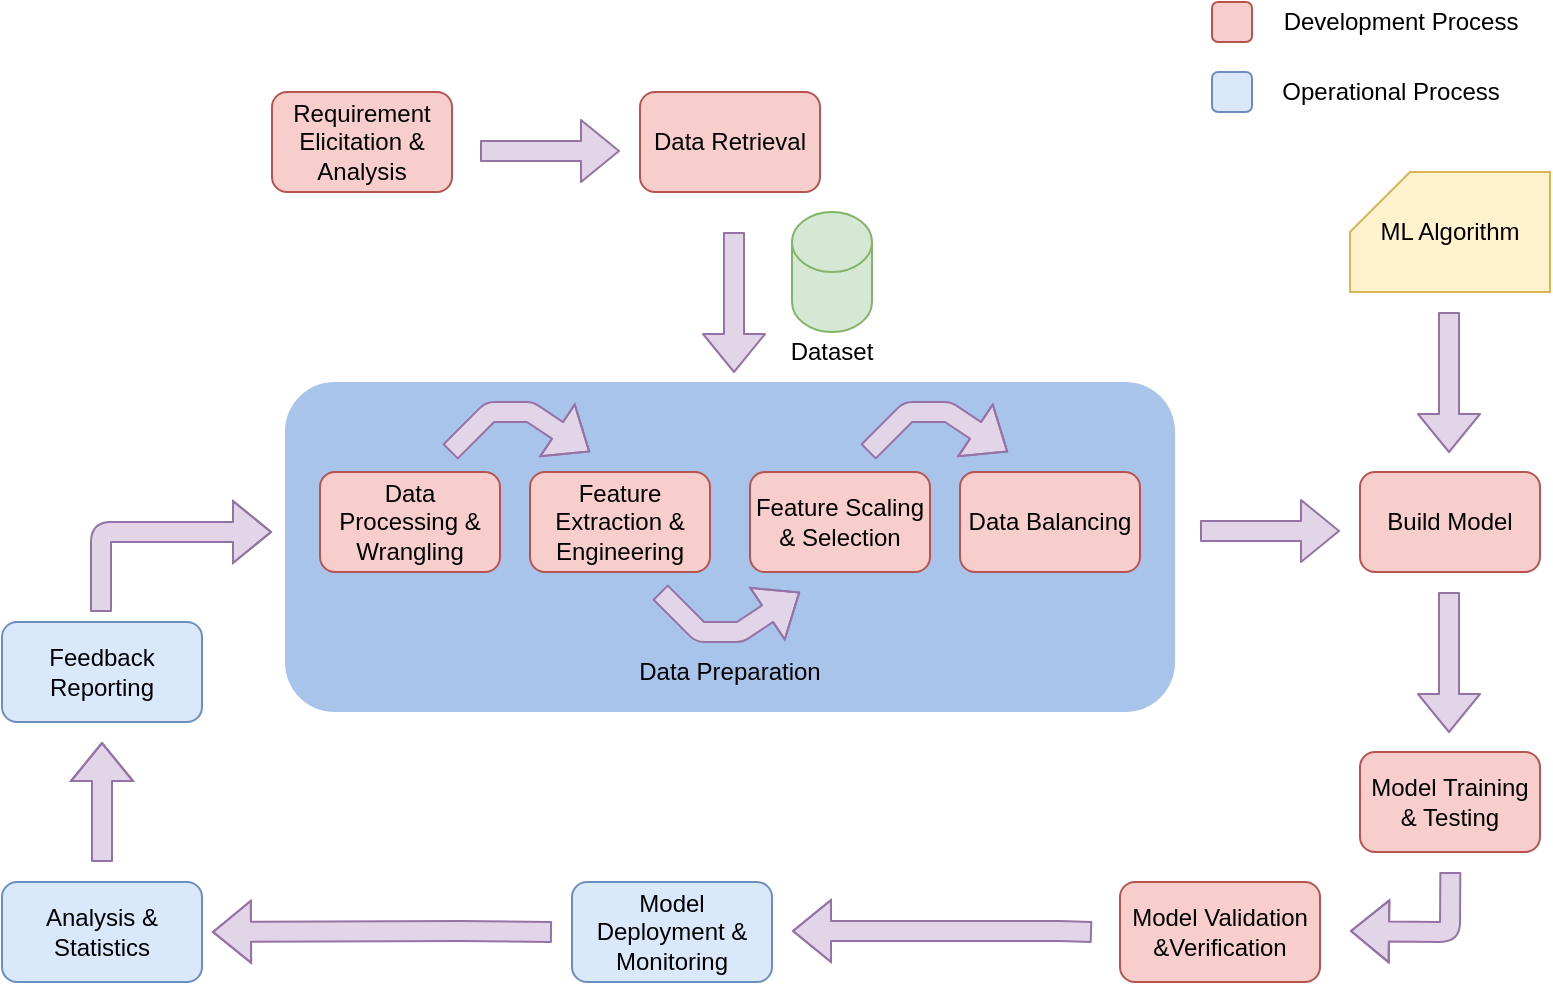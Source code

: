 <mxfile version="13.7.9" type="device"><diagram id="oL8ZStCAxjDnA_TGVMRn" name="Pagina-1"><mxGraphModel dx="1024" dy="584" grid="1" gridSize="10" guides="1" tooltips="1" connect="1" arrows="1" fold="1" page="1" pageScale="1" pageWidth="827" pageHeight="1169" math="0" shadow="0"><root><mxCell id="0"/><mxCell id="1" parent="0"/><mxCell id="K12frz5is2JRmtSUGlgT-23" value="" style="rounded=1;whiteSpace=wrap;html=1;fillColor=#A9C4EB;strokeColor=none;" parent="1" vertex="1"><mxGeometry x="176.5" y="225" width="445" height="165" as="geometry"/></mxCell><mxCell id="K12frz5is2JRmtSUGlgT-3" value="" style="shape=cylinder3;whiteSpace=wrap;html=1;boundedLbl=1;backgroundOutline=1;size=15;fillColor=#d5e8d4;strokeColor=#82b366;" parent="1" vertex="1"><mxGeometry x="430" y="140" width="40" height="60" as="geometry"/></mxCell><mxCell id="K12frz5is2JRmtSUGlgT-5" value="" style="shape=flexArrow;endArrow=classic;html=1;fillColor=#e1d5e7;strokeColor=#9673a6;" parent="1" edge="1"><mxGeometry width="50" height="50" relative="1" as="geometry"><mxPoint x="274" y="109.5" as="sourcePoint"/><mxPoint x="344" y="109.5" as="targetPoint"/></mxGeometry></mxCell><mxCell id="K12frz5is2JRmtSUGlgT-7" value="Data Retrieval" style="rounded=1;whiteSpace=wrap;html=1;fillColor=#f8cecc;strokeColor=#b85450;" parent="1" vertex="1"><mxGeometry x="354" y="80" width="90" height="50" as="geometry"/></mxCell><mxCell id="K12frz5is2JRmtSUGlgT-8" value="Dataset" style="text;html=1;strokeColor=none;fillColor=none;align=center;verticalAlign=middle;whiteSpace=wrap;rounded=0;" parent="1" vertex="1"><mxGeometry x="430" y="200" width="40" height="20" as="geometry"/></mxCell><mxCell id="K12frz5is2JRmtSUGlgT-10" value="Feature Scaling &amp;amp; Selection" style="rounded=1;whiteSpace=wrap;html=1;fillColor=#f8cecc;strokeColor=#b85450;" parent="1" vertex="1"><mxGeometry x="409" y="270" width="90" height="50" as="geometry"/></mxCell><mxCell id="K12frz5is2JRmtSUGlgT-11" value="Feature Extraction &amp;amp; Engineering" style="rounded=1;whiteSpace=wrap;html=1;fillColor=#f8cecc;strokeColor=#b85450;" parent="1" vertex="1"><mxGeometry x="299" y="270" width="90" height="50" as="geometry"/></mxCell><mxCell id="K12frz5is2JRmtSUGlgT-12" value="Data Processing &amp;amp; Wrangling" style="rounded=1;whiteSpace=wrap;html=1;fillColor=#f8cecc;strokeColor=#b85450;" parent="1" vertex="1"><mxGeometry x="194" y="270" width="90" height="50" as="geometry"/></mxCell><mxCell id="K12frz5is2JRmtSUGlgT-13" value="Data Balancing" style="rounded=1;whiteSpace=wrap;html=1;fillColor=#f8cecc;strokeColor=#b85450;" parent="1" vertex="1"><mxGeometry x="514" y="270" width="90" height="50" as="geometry"/></mxCell><mxCell id="K12frz5is2JRmtSUGlgT-19" value="" style="shape=flexArrow;endArrow=classic;html=1;fillColor=#e1d5e7;strokeColor=#9673a6;" parent="1" edge="1"><mxGeometry width="50" height="50" relative="1" as="geometry"><mxPoint x="364" y="330" as="sourcePoint"/><mxPoint x="434" y="330" as="targetPoint"/><Array as="points"><mxPoint x="384" y="350"/><mxPoint x="404" y="350"/></Array></mxGeometry></mxCell><mxCell id="K12frz5is2JRmtSUGlgT-21" value="" style="shape=flexArrow;endArrow=classic;html=1;fillColor=#e1d5e7;strokeColor=#9673a6;" parent="1" edge="1"><mxGeometry width="50" height="50" relative="1" as="geometry"><mxPoint x="468" y="260" as="sourcePoint"/><mxPoint x="538" y="260" as="targetPoint"/><Array as="points"><mxPoint x="488" y="240"/><mxPoint x="508" y="240"/></Array></mxGeometry></mxCell><mxCell id="K12frz5is2JRmtSUGlgT-24" value="" style="shape=flexArrow;endArrow=classic;html=1;fillColor=#e1d5e7;strokeColor=#9673a6;" parent="1" edge="1"><mxGeometry width="50" height="50" relative="1" as="geometry"><mxPoint x="401" y="150" as="sourcePoint"/><mxPoint x="401" y="220.5" as="targetPoint"/></mxGeometry></mxCell><mxCell id="K12frz5is2JRmtSUGlgT-25" value="Data Preparation" style="text;html=1;strokeColor=none;fillColor=none;align=center;verticalAlign=middle;whiteSpace=wrap;rounded=0;" parent="1" vertex="1"><mxGeometry x="234" y="360" width="330" height="20" as="geometry"/></mxCell><mxCell id="K12frz5is2JRmtSUGlgT-26" value="Build Model" style="rounded=1;whiteSpace=wrap;html=1;fillColor=#f8cecc;strokeColor=#b85450;" parent="1" vertex="1"><mxGeometry x="714" y="270" width="90" height="50" as="geometry"/></mxCell><mxCell id="K12frz5is2JRmtSUGlgT-27" value="" style="shape=flexArrow;endArrow=classic;html=1;fillColor=#e1d5e7;strokeColor=#9673a6;" parent="1" edge="1"><mxGeometry width="50" height="50" relative="1" as="geometry"><mxPoint x="634" y="299.5" as="sourcePoint"/><mxPoint x="704" y="299.5" as="targetPoint"/></mxGeometry></mxCell><mxCell id="K12frz5is2JRmtSUGlgT-28" value="ML Algorithm" style="shape=card;whiteSpace=wrap;html=1;fillColor=#fff2cc;strokeColor=#d6b656;" parent="1" vertex="1"><mxGeometry x="709" y="120" width="100" height="60" as="geometry"/></mxCell><mxCell id="K12frz5is2JRmtSUGlgT-29" value="" style="shape=flexArrow;endArrow=classic;html=1;fillColor=#e1d5e7;strokeColor=#9673a6;" parent="1" edge="1"><mxGeometry width="50" height="50" relative="1" as="geometry"><mxPoint x="758.5" y="190" as="sourcePoint"/><mxPoint x="758.5" y="260.5" as="targetPoint"/></mxGeometry></mxCell><mxCell id="K12frz5is2JRmtSUGlgT-30" value="Model Training &amp;amp; Testing" style="rounded=1;whiteSpace=wrap;html=1;fillColor=#f8cecc;strokeColor=#b85450;" parent="1" vertex="1"><mxGeometry x="714" y="410" width="90" height="50" as="geometry"/></mxCell><mxCell id="K12frz5is2JRmtSUGlgT-31" value="" style="shape=flexArrow;endArrow=classic;html=1;fillColor=#e1d5e7;strokeColor=#9673a6;" parent="1" edge="1"><mxGeometry width="50" height="50" relative="1" as="geometry"><mxPoint x="758.5" y="330" as="sourcePoint"/><mxPoint x="758.5" y="400.5" as="targetPoint"/></mxGeometry></mxCell><mxCell id="K12frz5is2JRmtSUGlgT-33" value="" style="shape=flexArrow;endArrow=classic;html=1;fillColor=#e1d5e7;strokeColor=#9673a6;" parent="1" edge="1"><mxGeometry width="50" height="50" relative="1" as="geometry"><mxPoint x="759.16" y="470" as="sourcePoint"/><mxPoint x="709" y="499.5" as="targetPoint"/><Array as="points"><mxPoint x="759" y="500"/></Array></mxGeometry></mxCell><mxCell id="udPb7zzb5xohwIrlQ9c6-2" value="Model Validation &amp;amp;Verification" style="rounded=1;whiteSpace=wrap;html=1;fillColor=#f8cecc;strokeColor=#b85450;" parent="1" vertex="1"><mxGeometry x="594" y="475" width="100" height="50" as="geometry"/></mxCell><mxCell id="udPb7zzb5xohwIrlQ9c6-4" value="Model Deployment &amp;amp; Monitoring" style="rounded=1;whiteSpace=wrap;html=1;fillColor=#dae8fc;strokeColor=#6c8ebf;" parent="1" vertex="1"><mxGeometry x="320" y="475" width="100" height="50" as="geometry"/></mxCell><mxCell id="udPb7zzb5xohwIrlQ9c6-6" value="" style="shape=flexArrow;endArrow=classic;html=1;fillColor=#e1d5e7;strokeColor=#9673a6;" parent="1" edge="1"><mxGeometry width="50" height="50" relative="1" as="geometry"><mxPoint x="580" y="500" as="sourcePoint"/><mxPoint x="430" y="499.5" as="targetPoint"/><Array as="points"><mxPoint x="564" y="499.5"/></Array></mxGeometry></mxCell><mxCell id="udPb7zzb5xohwIrlQ9c6-10" value="" style="shape=flexArrow;endArrow=classic;html=1;fillColor=#e1d5e7;strokeColor=#9673a6;" parent="1" edge="1"><mxGeometry width="50" height="50" relative="1" as="geometry"><mxPoint x="259" y="260" as="sourcePoint"/><mxPoint x="329" y="260" as="targetPoint"/><Array as="points"><mxPoint x="279" y="240"/><mxPoint x="299" y="240"/></Array></mxGeometry></mxCell><mxCell id="udPb7zzb5xohwIrlQ9c6-12" value="Analysis &amp;amp; Statistics" style="rounded=1;whiteSpace=wrap;html=1;fillColor=#dae8fc;strokeColor=#6c8ebf;" parent="1" vertex="1"><mxGeometry x="35" y="475" width="100" height="50" as="geometry"/></mxCell><mxCell id="udPb7zzb5xohwIrlQ9c6-14" value="" style="shape=flexArrow;endArrow=classic;html=1;fillColor=#e1d5e7;strokeColor=#9673a6;" parent="1" edge="1"><mxGeometry width="50" height="50" relative="1" as="geometry"><mxPoint x="85" y="465" as="sourcePoint"/><mxPoint x="85" y="405" as="targetPoint"/><Array as="points"><mxPoint x="85" y="435"/><mxPoint x="85" y="445"/></Array></mxGeometry></mxCell><mxCell id="udPb7zzb5xohwIrlQ9c6-15" value="Feedback Reporting" style="rounded=1;whiteSpace=wrap;html=1;fillColor=#dae8fc;strokeColor=#6c8ebf;" parent="1" vertex="1"><mxGeometry x="35" y="345" width="100" height="50" as="geometry"/></mxCell><mxCell id="udPb7zzb5xohwIrlQ9c6-16" value="" style="shape=flexArrow;endArrow=classic;html=1;fillColor=#e1d5e7;strokeColor=#9673a6;" parent="1" edge="1"><mxGeometry width="50" height="50" relative="1" as="geometry"><mxPoint x="84.5" y="340" as="sourcePoint"/><mxPoint x="170" y="300" as="targetPoint"/><Array as="points"><mxPoint x="84.5" y="300"/></Array></mxGeometry></mxCell><mxCell id="udPb7zzb5xohwIrlQ9c6-17" value="" style="rounded=1;whiteSpace=wrap;html=1;strokeColor=#b85450;fillColor=#f8cecc;" parent="1" vertex="1"><mxGeometry x="640" y="35" width="20" height="20" as="geometry"/></mxCell><mxCell id="udPb7zzb5xohwIrlQ9c6-18" value="Development Process" style="text;html=1;align=center;verticalAlign=middle;resizable=0;points=[];autosize=1;" parent="1" vertex="1"><mxGeometry x="669" y="35" width="130" height="20" as="geometry"/></mxCell><mxCell id="udPb7zzb5xohwIrlQ9c6-19" value="Operational Process" style="text;html=1;align=center;verticalAlign=middle;resizable=0;points=[];autosize=1;" parent="1" vertex="1"><mxGeometry x="669" y="70" width="120" height="20" as="geometry"/></mxCell><mxCell id="udPb7zzb5xohwIrlQ9c6-20" value="" style="rounded=1;whiteSpace=wrap;html=1;strokeColor=#6c8ebf;fillColor=#dae8fc;" parent="1" vertex="1"><mxGeometry x="640" y="70" width="20" height="20" as="geometry"/></mxCell><mxCell id="6cZyUPdHM9VuvMeszdEH-1" value="" style="shape=flexArrow;endArrow=classic;html=1;fillColor=#e1d5e7;strokeColor=#9673a6;" parent="1" edge="1"><mxGeometry width="50" height="50" relative="1" as="geometry"><mxPoint x="310" y="500" as="sourcePoint"/><mxPoint x="140" y="500" as="targetPoint"/><Array as="points"><mxPoint x="264" y="499.5"/></Array></mxGeometry></mxCell><mxCell id="hHD7A_J9wpI9pHG25_Hx-2" value="Requirement Elicitation &amp;amp; Analysis" style="rounded=1;whiteSpace=wrap;html=1;fillColor=#f8cecc;strokeColor=#b85450;" vertex="1" parent="1"><mxGeometry x="170" y="80" width="90" height="50" as="geometry"/></mxCell></root></mxGraphModel></diagram></mxfile>